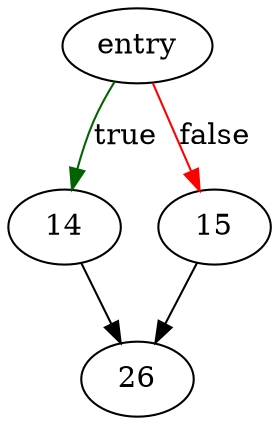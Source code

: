 digraph "shellLog" {
	// Node definitions.
	3 [label=entry];
	14;
	15;
	26;

	// Edge definitions.
	3 -> 14 [
		color=darkgreen
		label=true
	];
	3 -> 15 [
		color=red
		label=false
	];
	14 -> 26;
	15 -> 26;
}